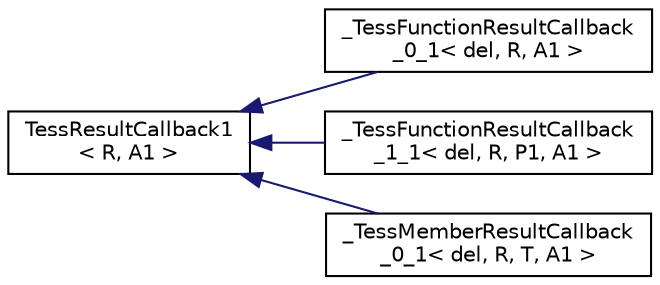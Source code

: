 digraph "Graphical Class Hierarchy"
{
 // LATEX_PDF_SIZE
  edge [fontname="Helvetica",fontsize="10",labelfontname="Helvetica",labelfontsize="10"];
  node [fontname="Helvetica",fontsize="10",shape=record];
  rankdir="LR";
  Node0 [label="TessResultCallback1\l\< R, A1 \>",height=0.2,width=0.4,color="black", fillcolor="white", style="filled",URL="$class_tess_result_callback1.html",tooltip=" "];
  Node0 -> Node1 [dir="back",color="midnightblue",fontsize="10",style="solid",fontname="Helvetica"];
  Node1 [label="_TessFunctionResultCallback\l_0_1\< del, R, A1 \>",height=0.2,width=0.4,color="black", fillcolor="white", style="filled",URL="$class___tess_function_result_callback__0__1.html",tooltip=" "];
  Node0 -> Node2 [dir="back",color="midnightblue",fontsize="10",style="solid",fontname="Helvetica"];
  Node2 [label="_TessFunctionResultCallback\l_1_1\< del, R, P1, A1 \>",height=0.2,width=0.4,color="black", fillcolor="white", style="filled",URL="$class___tess_function_result_callback__1__1.html",tooltip=" "];
  Node0 -> Node3 [dir="back",color="midnightblue",fontsize="10",style="solid",fontname="Helvetica"];
  Node3 [label="_TessMemberResultCallback\l_0_1\< del, R, T, A1 \>",height=0.2,width=0.4,color="black", fillcolor="white", style="filled",URL="$class___tess_member_result_callback__0__1.html",tooltip=" "];
}
